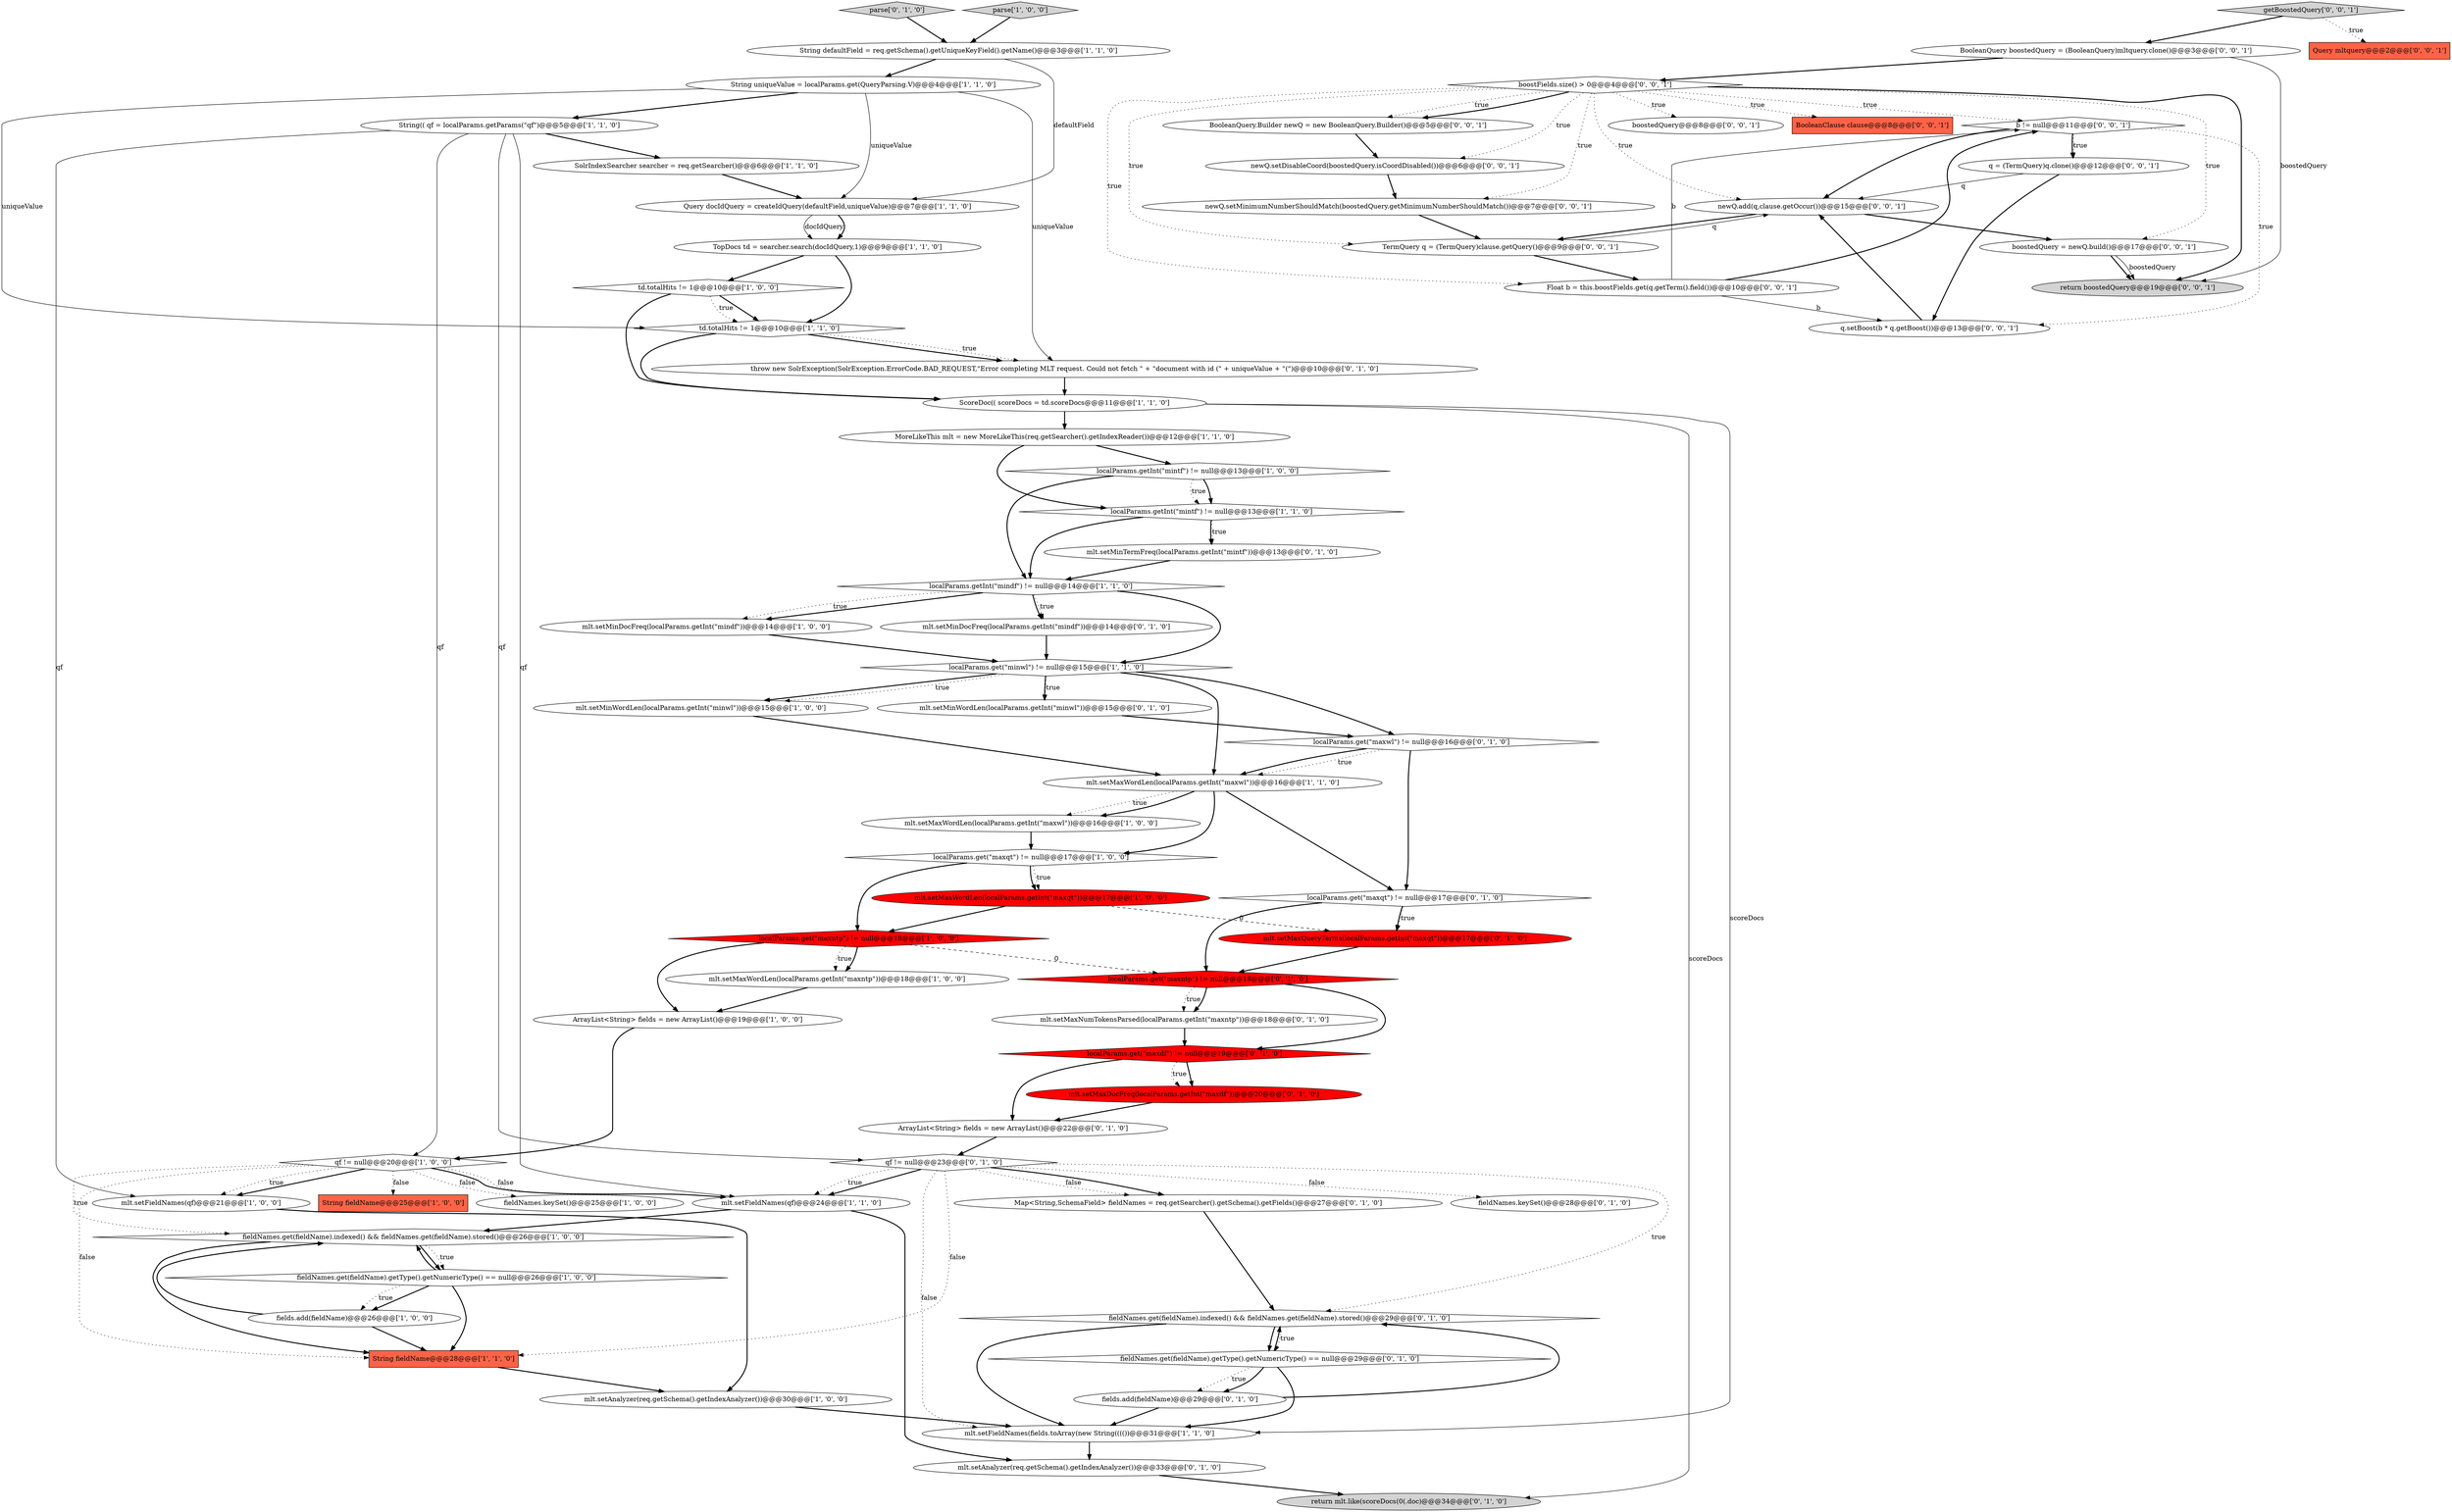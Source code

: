 digraph {
31 [style = filled, label = "MoreLikeThis mlt = new MoreLikeThis(req.getSearcher().getIndexReader())@@@12@@@['1', '1', '0']", fillcolor = white, shape = ellipse image = "AAA0AAABBB1BBB"];
33 [style = filled, label = "ArrayList<String> fields = new ArrayList()@@@19@@@['1', '0', '0']", fillcolor = white, shape = ellipse image = "AAA0AAABBB1BBB"];
22 [style = filled, label = "TopDocs td = searcher.search(docIdQuery,1)@@@9@@@['1', '1', '0']", fillcolor = white, shape = ellipse image = "AAA0AAABBB1BBB"];
56 [style = filled, label = "b != null@@@11@@@['0', '0', '1']", fillcolor = white, shape = diamond image = "AAA0AAABBB3BBB"];
14 [style = filled, label = "localParams.getInt(\"mindf\") != null@@@14@@@['1', '1', '0']", fillcolor = white, shape = diamond image = "AAA0AAABBB1BBB"];
46 [style = filled, label = "parse['0', '1', '0']", fillcolor = lightgray, shape = diamond image = "AAA0AAABBB2BBB"];
10 [style = filled, label = "SolrIndexSearcher searcher = req.getSearcher()@@@6@@@['1', '1', '0']", fillcolor = white, shape = ellipse image = "AAA0AAABBB1BBB"];
3 [style = filled, label = "fields.add(fieldName)@@@26@@@['1', '0', '0']", fillcolor = white, shape = ellipse image = "AAA0AAABBB1BBB"];
39 [style = filled, label = "mlt.setMaxNumTokensParsed(localParams.getInt(\"maxntp\"))@@@18@@@['0', '1', '0']", fillcolor = white, shape = ellipse image = "AAA0AAABBB2BBB"];
45 [style = filled, label = "localParams.get(\"maxwl\") != null@@@16@@@['0', '1', '0']", fillcolor = white, shape = diamond image = "AAA0AAABBB2BBB"];
47 [style = filled, label = "throw new SolrException(SolrException.ErrorCode.BAD_REQUEST,\"Error completing MLT request. Could not fetch \" + \"document with id (\" + uniqueValue + \"(\")@@@10@@@['0', '1', '0']", fillcolor = white, shape = ellipse image = "AAA0AAABBB2BBB"];
62 [style = filled, label = "getBoostedQuery['0', '0', '1']", fillcolor = lightgray, shape = diamond image = "AAA0AAABBB3BBB"];
67 [style = filled, label = "newQ.add(q,clause.getOccur())@@@15@@@['0', '0', '1']", fillcolor = white, shape = ellipse image = "AAA0AAABBB3BBB"];
71 [style = filled, label = "newQ.setDisableCoord(boostedQuery.isCoordDisabled())@@@6@@@['0', '0', '1']", fillcolor = white, shape = ellipse image = "AAA0AAABBB3BBB"];
72 [style = filled, label = "boostFields.size() > 0@@@4@@@['0', '0', '1']", fillcolor = white, shape = diamond image = "AAA0AAABBB3BBB"];
23 [style = filled, label = "localParams.getInt(\"mintf\") != null@@@13@@@['1', '1', '0']", fillcolor = white, shape = diamond image = "AAA0AAABBB1BBB"];
42 [style = filled, label = "fieldNames.get(fieldName).indexed() && fieldNames.get(fieldName).stored()@@@29@@@['0', '1', '0']", fillcolor = white, shape = diamond image = "AAA0AAABBB2BBB"];
0 [style = filled, label = "localParams.getInt(\"mintf\") != null@@@13@@@['1', '0', '0']", fillcolor = white, shape = diamond image = "AAA0AAABBB1BBB"];
21 [style = filled, label = "fieldNames.get(fieldName).getType().getNumericType() == null@@@26@@@['1', '0', '0']", fillcolor = white, shape = diamond image = "AAA0AAABBB1BBB"];
50 [style = filled, label = "mlt.setMinDocFreq(localParams.getInt(\"mindf\"))@@@14@@@['0', '1', '0']", fillcolor = white, shape = ellipse image = "AAA0AAABBB2BBB"];
52 [style = filled, label = "fieldNames.get(fieldName).getType().getNumericType() == null@@@29@@@['0', '1', '0']", fillcolor = white, shape = diamond image = "AAA0AAABBB2BBB"];
34 [style = filled, label = "mlt.setFieldNames(qf)@@@24@@@['1', '1', '0']", fillcolor = white, shape = ellipse image = "AAA0AAABBB1BBB"];
11 [style = filled, label = "localParams.get(\"maxqt\") != null@@@17@@@['1', '0', '0']", fillcolor = white, shape = diamond image = "AAA0AAABBB1BBB"];
5 [style = filled, label = "mlt.setMinWordLen(localParams.getInt(\"minwl\"))@@@15@@@['1', '0', '0']", fillcolor = white, shape = ellipse image = "AAA0AAABBB1BBB"];
38 [style = filled, label = "fieldNames.keySet()@@@28@@@['0', '1', '0']", fillcolor = white, shape = ellipse image = "AAA0AAABBB2BBB"];
49 [style = filled, label = "mlt.setMinWordLen(localParams.getInt(\"minwl\"))@@@15@@@['0', '1', '0']", fillcolor = white, shape = ellipse image = "AAA0AAABBB2BBB"];
24 [style = filled, label = "td.totalHits != 1@@@10@@@['1', '1', '0']", fillcolor = white, shape = diamond image = "AAA0AAABBB1BBB"];
69 [style = filled, label = "Query mltquery@@@2@@@['0', '0', '1']", fillcolor = tomato, shape = box image = "AAA0AAABBB3BBB"];
20 [style = filled, label = "qf != null@@@20@@@['1', '0', '0']", fillcolor = white, shape = diamond image = "AAA0AAABBB1BBB"];
43 [style = filled, label = "return mlt.like(scoreDocs(0(.doc)@@@34@@@['0', '1', '0']", fillcolor = lightgray, shape = ellipse image = "AAA0AAABBB2BBB"];
57 [style = filled, label = "boostedQuery = newQ.build()@@@17@@@['0', '0', '1']", fillcolor = white, shape = ellipse image = "AAA0AAABBB3BBB"];
27 [style = filled, label = "mlt.setFieldNames(fields.toArray(new String(((())@@@31@@@['1', '1', '0']", fillcolor = white, shape = ellipse image = "AAA0AAABBB1BBB"];
25 [style = filled, label = "String defaultField = req.getSchema().getUniqueKeyField().getName()@@@3@@@['1', '1', '0']", fillcolor = white, shape = ellipse image = "AAA0AAABBB1BBB"];
6 [style = filled, label = "String uniqueValue = localParams.get(QueryParsing.V)@@@4@@@['1', '1', '0']", fillcolor = white, shape = ellipse image = "AAA0AAABBB1BBB"];
18 [style = filled, label = "mlt.setMaxWordLen(localParams.getInt(\"maxwl\"))@@@16@@@['1', '0', '0']", fillcolor = white, shape = ellipse image = "AAA0AAABBB1BBB"];
53 [style = filled, label = "mlt.setAnalyzer(req.getSchema().getIndexAnalyzer())@@@33@@@['0', '1', '0']", fillcolor = white, shape = ellipse image = "AAA0AAABBB2BBB"];
16 [style = filled, label = "mlt.setMaxWordLen(localParams.getInt(\"maxqt\"))@@@17@@@['1', '0', '0']", fillcolor = red, shape = ellipse image = "AAA1AAABBB1BBB"];
32 [style = filled, label = "fieldNames.get(fieldName).indexed() && fieldNames.get(fieldName).stored()@@@26@@@['1', '0', '0']", fillcolor = white, shape = diamond image = "AAA0AAABBB1BBB"];
4 [style = filled, label = "mlt.setMaxWordLen(localParams.getInt(\"maxntp\"))@@@18@@@['1', '0', '0']", fillcolor = white, shape = ellipse image = "AAA0AAABBB1BBB"];
58 [style = filled, label = "boostedQuery@@@8@@@['0', '0', '1']", fillcolor = white, shape = ellipse image = "AAA0AAABBB3BBB"];
54 [style = filled, label = "Map<String,SchemaField> fieldNames = req.getSearcher().getSchema().getFields()@@@27@@@['0', '1', '0']", fillcolor = white, shape = ellipse image = "AAA0AAABBB2BBB"];
70 [style = filled, label = "TermQuery q = (TermQuery)clause.getQuery()@@@9@@@['0', '0', '1']", fillcolor = white, shape = ellipse image = "AAA0AAABBB3BBB"];
2 [style = filled, label = "td.totalHits != 1@@@10@@@['1', '0', '0']", fillcolor = white, shape = diamond image = "AAA0AAABBB1BBB"];
28 [style = filled, label = "mlt.setMaxWordLen(localParams.getInt(\"maxwl\"))@@@16@@@['1', '1', '0']", fillcolor = white, shape = ellipse image = "AAA0AAABBB1BBB"];
59 [style = filled, label = "Float b = this.boostFields.get(q.getTerm().field())@@@10@@@['0', '0', '1']", fillcolor = white, shape = ellipse image = "AAA0AAABBB3BBB"];
37 [style = filled, label = "fields.add(fieldName)@@@29@@@['0', '1', '0']", fillcolor = white, shape = ellipse image = "AAA0AAABBB2BBB"];
29 [style = filled, label = "String(( qf = localParams.getParams(\"qf\")@@@5@@@['1', '1', '0']", fillcolor = white, shape = ellipse image = "AAA0AAABBB1BBB"];
41 [style = filled, label = "localParams.get(\"maxntp\") != null@@@18@@@['0', '1', '0']", fillcolor = red, shape = diamond image = "AAA1AAABBB2BBB"];
30 [style = filled, label = "String fieldName@@@28@@@['1', '1', '0']", fillcolor = tomato, shape = box image = "AAA0AAABBB1BBB"];
55 [style = filled, label = "ArrayList<String> fields = new ArrayList()@@@22@@@['0', '1', '0']", fillcolor = white, shape = ellipse image = "AAA0AAABBB2BBB"];
61 [style = filled, label = "return boostedQuery@@@19@@@['0', '0', '1']", fillcolor = lightgray, shape = ellipse image = "AAA0AAABBB3BBB"];
19 [style = filled, label = "String fieldName@@@25@@@['1', '0', '0']", fillcolor = tomato, shape = box image = "AAA0AAABBB1BBB"];
65 [style = filled, label = "newQ.setMinimumNumberShouldMatch(boostedQuery.getMinimumNumberShouldMatch())@@@7@@@['0', '0', '1']", fillcolor = white, shape = ellipse image = "AAA0AAABBB3BBB"];
63 [style = filled, label = "BooleanQuery boostedQuery = (BooleanQuery)mltquery.clone()@@@3@@@['0', '0', '1']", fillcolor = white, shape = ellipse image = "AAA0AAABBB3BBB"];
44 [style = filled, label = "mlt.setMinTermFreq(localParams.getInt(\"mintf\"))@@@13@@@['0', '1', '0']", fillcolor = white, shape = ellipse image = "AAA0AAABBB2BBB"];
12 [style = filled, label = "Query docIdQuery = createIdQuery(defaultField,uniqueValue)@@@7@@@['1', '1', '0']", fillcolor = white, shape = ellipse image = "AAA0AAABBB1BBB"];
64 [style = filled, label = "BooleanClause clause@@@8@@@['0', '0', '1']", fillcolor = tomato, shape = box image = "AAA0AAABBB3BBB"];
8 [style = filled, label = "localParams.get(\"minwl\") != null@@@15@@@['1', '1', '0']", fillcolor = white, shape = diamond image = "AAA0AAABBB1BBB"];
26 [style = filled, label = "ScoreDoc(( scoreDocs = td.scoreDocs@@@11@@@['1', '1', '0']", fillcolor = white, shape = ellipse image = "AAA0AAABBB1BBB"];
36 [style = filled, label = "localParams.get(\"maxqt\") != null@@@17@@@['0', '1', '0']", fillcolor = white, shape = diamond image = "AAA0AAABBB2BBB"];
17 [style = filled, label = "localParams.get(\"maxntp\") != null@@@18@@@['1', '0', '0']", fillcolor = red, shape = diamond image = "AAA1AAABBB1BBB"];
60 [style = filled, label = "q = (TermQuery)q.clone()@@@12@@@['0', '0', '1']", fillcolor = white, shape = ellipse image = "AAA0AAABBB3BBB"];
68 [style = filled, label = "BooleanQuery.Builder newQ = new BooleanQuery.Builder()@@@5@@@['0', '0', '1']", fillcolor = white, shape = ellipse image = "AAA0AAABBB3BBB"];
13 [style = filled, label = "mlt.setAnalyzer(req.getSchema().getIndexAnalyzer())@@@30@@@['1', '0', '0']", fillcolor = white, shape = ellipse image = "AAA0AAABBB1BBB"];
40 [style = filled, label = "mlt.setMaxDocFreq(localParams.getInt(\"maxdf\"))@@@20@@@['0', '1', '0']", fillcolor = red, shape = ellipse image = "AAA1AAABBB2BBB"];
1 [style = filled, label = "parse['1', '0', '0']", fillcolor = lightgray, shape = diamond image = "AAA0AAABBB1BBB"];
15 [style = filled, label = "mlt.setFieldNames(qf)@@@21@@@['1', '0', '0']", fillcolor = white, shape = ellipse image = "AAA0AAABBB1BBB"];
51 [style = filled, label = "localParams.get(\"maxdf\") != null@@@19@@@['0', '1', '0']", fillcolor = red, shape = diamond image = "AAA1AAABBB2BBB"];
66 [style = filled, label = "q.setBoost(b * q.getBoost())@@@13@@@['0', '0', '1']", fillcolor = white, shape = ellipse image = "AAA0AAABBB3BBB"];
35 [style = filled, label = "qf != null@@@23@@@['0', '1', '0']", fillcolor = white, shape = diamond image = "AAA0AAABBB2BBB"];
7 [style = filled, label = "mlt.setMinDocFreq(localParams.getInt(\"mindf\"))@@@14@@@['1', '0', '0']", fillcolor = white, shape = ellipse image = "AAA0AAABBB1BBB"];
9 [style = filled, label = "fieldNames.keySet()@@@25@@@['1', '0', '0']", fillcolor = white, shape = ellipse image = "AAA0AAABBB1BBB"];
48 [style = filled, label = "mlt.setMaxQueryTerms(localParams.getInt(\"maxqt\"))@@@17@@@['0', '1', '0']", fillcolor = red, shape = ellipse image = "AAA1AAABBB2BBB"];
63->72 [style = bold, label=""];
12->22 [style = solid, label="docIdQuery"];
2->26 [style = bold, label=""];
30->13 [style = bold, label=""];
46->25 [style = bold, label=""];
52->27 [style = bold, label=""];
37->27 [style = bold, label=""];
40->55 [style = bold, label=""];
56->67 [style = bold, label=""];
52->37 [style = dotted, label="true"];
35->42 [style = dotted, label="true"];
21->30 [style = bold, label=""];
36->48 [style = dotted, label="true"];
25->6 [style = bold, label=""];
7->8 [style = bold, label=""];
5->28 [style = bold, label=""];
6->29 [style = bold, label=""];
14->7 [style = bold, label=""];
72->68 [style = dotted, label="true"];
17->41 [style = dashed, label="0"];
0->14 [style = bold, label=""];
23->44 [style = dotted, label="true"];
39->51 [style = bold, label=""];
10->12 [style = bold, label=""];
28->18 [style = dotted, label="true"];
47->26 [style = bold, label=""];
14->7 [style = dotted, label="true"];
72->57 [style = dotted, label="true"];
67->57 [style = bold, label=""];
34->32 [style = bold, label=""];
2->24 [style = bold, label=""];
20->15 [style = bold, label=""];
3->30 [style = bold, label=""];
71->65 [style = bold, label=""];
35->30 [style = dotted, label="false"];
12->22 [style = bold, label=""];
20->15 [style = dotted, label="true"];
21->3 [style = bold, label=""];
23->44 [style = bold, label=""];
60->66 [style = bold, label=""];
34->53 [style = bold, label=""];
11->16 [style = bold, label=""];
8->28 [style = bold, label=""];
15->13 [style = bold, label=""];
28->18 [style = bold, label=""];
28->36 [style = bold, label=""];
48->41 [style = bold, label=""];
57->61 [style = bold, label=""];
36->41 [style = bold, label=""];
35->54 [style = bold, label=""];
20->9 [style = dotted, label="false"];
66->67 [style = bold, label=""];
2->24 [style = dotted, label="true"];
20->34 [style = bold, label=""];
52->37 [style = bold, label=""];
27->53 [style = bold, label=""];
59->56 [style = solid, label="b"];
18->11 [style = bold, label=""];
16->17 [style = bold, label=""];
72->71 [style = dotted, label="true"];
24->47 [style = bold, label=""];
23->14 [style = bold, label=""];
52->42 [style = bold, label=""];
16->48 [style = dashed, label="0"];
70->59 [style = bold, label=""];
0->23 [style = bold, label=""];
72->61 [style = bold, label=""];
20->30 [style = dotted, label="false"];
42->52 [style = dotted, label="true"];
11->16 [style = dotted, label="true"];
11->17 [style = bold, label=""];
14->8 [style = bold, label=""];
35->34 [style = bold, label=""];
55->35 [style = bold, label=""];
53->43 [style = bold, label=""];
59->56 [style = bold, label=""];
49->45 [style = bold, label=""];
35->54 [style = dotted, label="false"];
26->43 [style = solid, label="scoreDocs"];
22->2 [style = bold, label=""];
24->47 [style = dotted, label="true"];
17->4 [style = dotted, label="true"];
31->0 [style = bold, label=""];
42->52 [style = bold, label=""];
56->60 [style = bold, label=""];
67->70 [style = bold, label=""];
45->36 [style = bold, label=""];
72->64 [style = dotted, label="true"];
45->28 [style = dotted, label="true"];
72->58 [style = dotted, label="true"];
44->14 [style = bold, label=""];
4->33 [style = bold, label=""];
32->30 [style = bold, label=""];
6->24 [style = solid, label="uniqueValue"];
72->65 [style = dotted, label="true"];
6->12 [style = solid, label="uniqueValue"];
56->60 [style = dotted, label="true"];
62->69 [style = dotted, label="true"];
29->20 [style = solid, label="qf"];
29->35 [style = solid, label="qf"];
54->42 [style = bold, label=""];
24->26 [style = bold, label=""];
51->40 [style = bold, label=""];
26->31 [style = bold, label=""];
72->67 [style = dotted, label="true"];
13->27 [style = bold, label=""];
35->38 [style = dotted, label="false"];
60->67 [style = solid, label="q"];
72->56 [style = dotted, label="true"];
8->45 [style = bold, label=""];
72->70 [style = dotted, label="true"];
14->50 [style = bold, label=""];
21->3 [style = dotted, label="true"];
51->40 [style = dotted, label="true"];
29->10 [style = bold, label=""];
42->27 [style = bold, label=""];
0->23 [style = dotted, label="true"];
1->25 [style = bold, label=""];
17->4 [style = bold, label=""];
37->42 [style = bold, label=""];
20->34 [style = dotted, label="false"];
32->21 [style = bold, label=""];
31->23 [style = bold, label=""];
32->21 [style = dotted, label="true"];
33->20 [style = bold, label=""];
65->70 [style = bold, label=""];
14->50 [style = dotted, label="true"];
63->61 [style = solid, label="boostedQuery"];
28->11 [style = bold, label=""];
57->61 [style = solid, label="boostedQuery"];
6->47 [style = solid, label="uniqueValue"];
59->66 [style = solid, label="b"];
62->63 [style = bold, label=""];
35->27 [style = dotted, label="false"];
17->33 [style = bold, label=""];
41->39 [style = dotted, label="true"];
45->28 [style = bold, label=""];
25->12 [style = solid, label="defaultField"];
56->66 [style = dotted, label="true"];
29->34 [style = solid, label="qf"];
8->5 [style = bold, label=""];
51->55 [style = bold, label=""];
8->5 [style = dotted, label="true"];
41->51 [style = bold, label=""];
68->71 [style = bold, label=""];
70->67 [style = solid, label="q"];
21->32 [style = bold, label=""];
36->48 [style = bold, label=""];
50->8 [style = bold, label=""];
35->34 [style = dotted, label="true"];
8->49 [style = bold, label=""];
72->59 [style = dotted, label="true"];
22->24 [style = bold, label=""];
20->19 [style = dotted, label="false"];
41->39 [style = bold, label=""];
26->27 [style = solid, label="scoreDocs"];
3->32 [style = bold, label=""];
72->68 [style = bold, label=""];
20->32 [style = dotted, label="true"];
29->15 [style = solid, label="qf"];
8->49 [style = dotted, label="true"];
}

